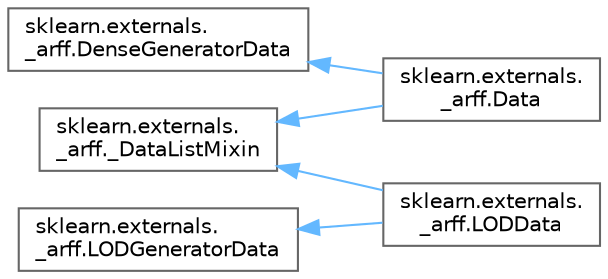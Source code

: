 digraph "Graphical Class Hierarchy"
{
 // LATEX_PDF_SIZE
  bgcolor="transparent";
  edge [fontname=Helvetica,fontsize=10,labelfontname=Helvetica,labelfontsize=10];
  node [fontname=Helvetica,fontsize=10,shape=box,height=0.2,width=0.4];
  rankdir="LR";
  Node0 [id="Node000000",label="sklearn.externals.\l_arff._DataListMixin",height=0.2,width=0.4,color="grey40", fillcolor="white", style="filled",URL="$d4/dd5/classsklearn_1_1externals_1_1__arff_1_1__DataListMixin.html",tooltip=" "];
  Node0 -> Node1 [id="edge5573_Node000000_Node000001",dir="back",color="steelblue1",style="solid",tooltip=" "];
  Node1 [id="Node000001",label="sklearn.externals.\l_arff.Data",height=0.2,width=0.4,color="grey40", fillcolor="white", style="filled",URL="$d7/da6/classsklearn_1_1externals_1_1__arff_1_1Data.html",tooltip=" "];
  Node0 -> Node3 [id="edge5574_Node000000_Node000003",dir="back",color="steelblue1",style="solid",tooltip=" "];
  Node3 [id="Node000003",label="sklearn.externals.\l_arff.LODData",height=0.2,width=0.4,color="grey40", fillcolor="white", style="filled",URL="$dd/df5/classsklearn_1_1externals_1_1__arff_1_1LODData.html",tooltip=" "];
  Node2 [id="Node000002",label="sklearn.externals.\l_arff.DenseGeneratorData",height=0.2,width=0.4,color="grey40", fillcolor="white", style="filled",URL="$dc/d2d/classsklearn_1_1externals_1_1__arff_1_1DenseGeneratorData.html",tooltip=" "];
  Node2 -> Node1 [id="edge5575_Node000002_Node000001",dir="back",color="steelblue1",style="solid",tooltip=" "];
  Node4 [id="Node000004",label="sklearn.externals.\l_arff.LODGeneratorData",height=0.2,width=0.4,color="grey40", fillcolor="white", style="filled",URL="$d0/d2c/classsklearn_1_1externals_1_1__arff_1_1LODGeneratorData.html",tooltip=" "];
  Node4 -> Node3 [id="edge5576_Node000004_Node000003",dir="back",color="steelblue1",style="solid",tooltip=" "];
}
